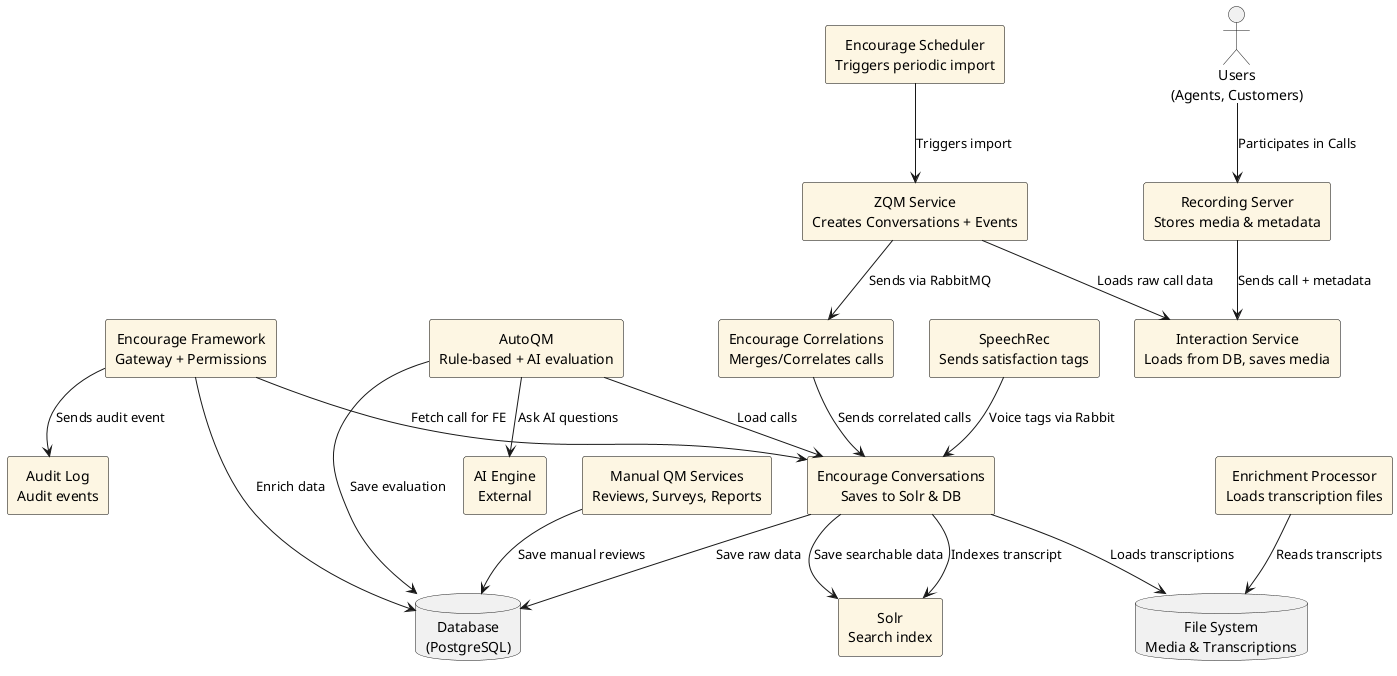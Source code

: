 @startuml
skinparam shadowing false
skinparam defaultTextAlignment center
skinparam rectangle {
  BackgroundColor #FDF6E3
  BorderColor Black
}

actor "Users\n(Agents, Customers)" as Users
rectangle "Recording Server\nStores media & metadata" as RecordingServer
rectangle "Interaction Service\nLoads from DB, saves media" as IS
rectangle "ZQM Service\nCreates Conversations + Events" as ZQM
rectangle "Encourage Scheduler\nTriggers periodic import" as Scheduler
rectangle "Encourage Correlations\nMerges/Correlates calls" as Corr
rectangle "Encourage Conversations\nSaves to Solr & DB" as Conv
rectangle "Encourage Framework\nGateway + Permissions" as Framework
rectangle "SpeechRec\nSends satisfaction tags" as SpeechRec
rectangle "Enrichment Processor\nLoads transcription files" as Enrich
rectangle "AutoQM\nRule-based + AI evaluation" as AutoQM
rectangle "Manual QM Services\nReviews, Surveys, Reports" as MQM
database "Database\n(PostgreSQL)" as DB
database "File System\nMedia & Transcriptions" as FS
rectangle "Solr\nSearch index" as Solr
rectangle "Audit Log\nAudit events" as Audit
rectangle "AI Engine\nExternal" as AI

' Data Flows
Users --> RecordingServer : Participates in Calls
RecordingServer --> IS : Sends call + metadata
Scheduler --> ZQM : Triggers import
ZQM --> IS : Loads raw call data
ZQM --> Corr : Sends via RabbitMQ
Corr --> Conv : Sends correlated calls
Conv --> Solr : Save searchable data
Conv --> DB : Save raw data
SpeechRec --> Conv : Voice tags via Rabbit
Enrich --> FS : Reads transcripts
Conv --> FS : Loads transcriptions
Conv --> Solr : Indexes transcript
Framework --> Conv : Fetch call for FE
Framework --> Audit : Sends audit event
Framework --> DB : Enrich data
AutoQM --> Conv : Load calls
AutoQM --> AI : Ask AI questions
AutoQM --> DB : Save evaluation
MQM --> DB : Save manual reviews
@enduml
